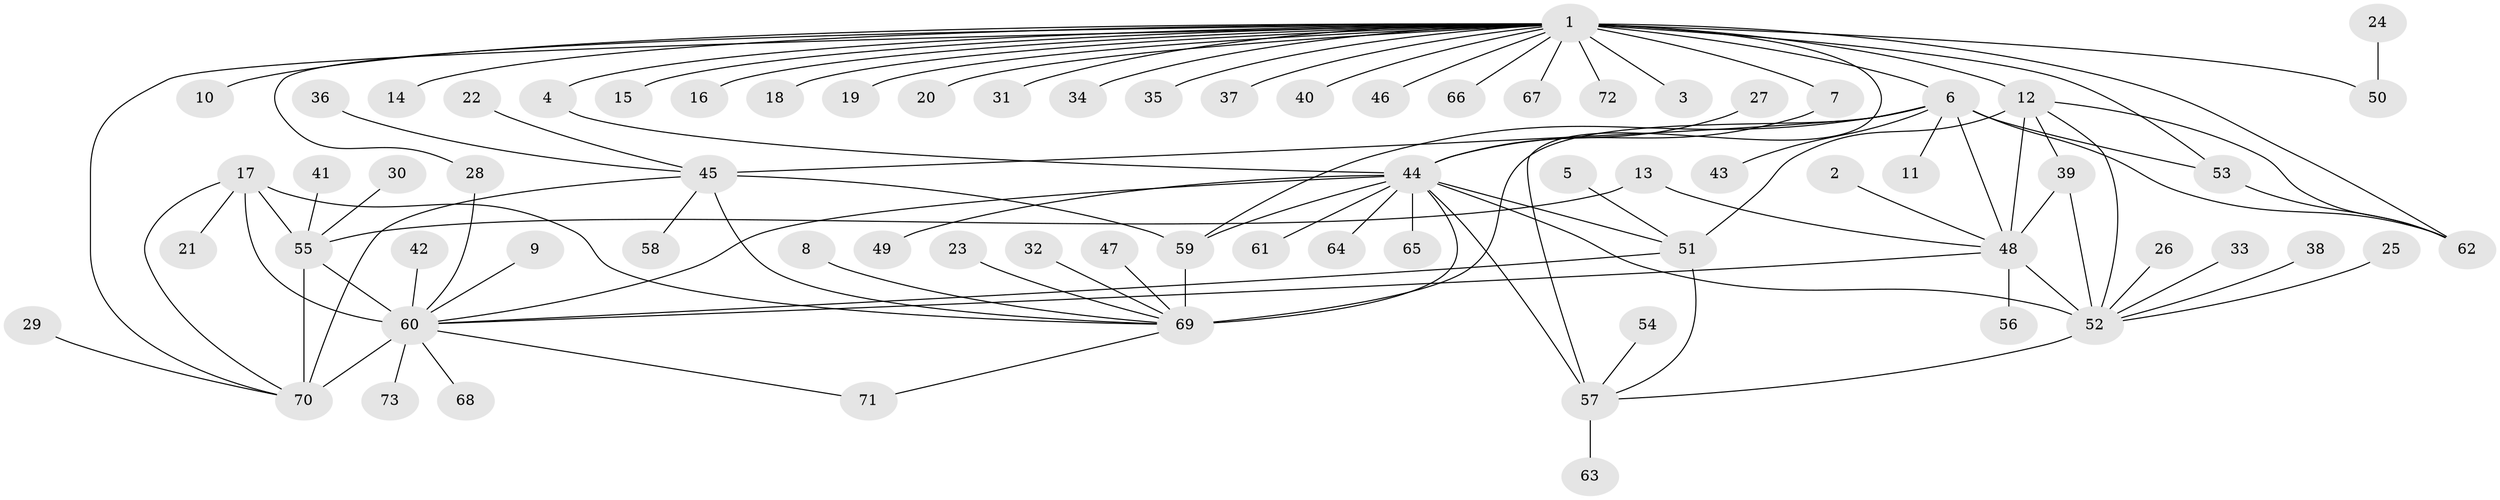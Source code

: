 // original degree distribution, {8: 0.0547945205479452, 13: 0.0136986301369863, 11: 0.0410958904109589, 9: 0.0547945205479452, 7: 0.0136986301369863, 10: 0.03424657534246575, 12: 0.02054794520547945, 6: 0.00684931506849315, 1: 0.6027397260273972, 2: 0.1095890410958904, 3: 0.0273972602739726, 4: 0.02054794520547945}
// Generated by graph-tools (version 1.1) at 2025/50/03/09/25 03:50:30]
// undirected, 73 vertices, 102 edges
graph export_dot {
graph [start="1"]
  node [color=gray90,style=filled];
  1;
  2;
  3;
  4;
  5;
  6;
  7;
  8;
  9;
  10;
  11;
  12;
  13;
  14;
  15;
  16;
  17;
  18;
  19;
  20;
  21;
  22;
  23;
  24;
  25;
  26;
  27;
  28;
  29;
  30;
  31;
  32;
  33;
  34;
  35;
  36;
  37;
  38;
  39;
  40;
  41;
  42;
  43;
  44;
  45;
  46;
  47;
  48;
  49;
  50;
  51;
  52;
  53;
  54;
  55;
  56;
  57;
  58;
  59;
  60;
  61;
  62;
  63;
  64;
  65;
  66;
  67;
  68;
  69;
  70;
  71;
  72;
  73;
  1 -- 3 [weight=1.0];
  1 -- 4 [weight=1.0];
  1 -- 6 [weight=4.0];
  1 -- 7 [weight=1.0];
  1 -- 10 [weight=1.0];
  1 -- 12 [weight=1.0];
  1 -- 14 [weight=1.0];
  1 -- 15 [weight=1.0];
  1 -- 16 [weight=1.0];
  1 -- 18 [weight=1.0];
  1 -- 19 [weight=1.0];
  1 -- 20 [weight=1.0];
  1 -- 28 [weight=1.0];
  1 -- 31 [weight=1.0];
  1 -- 34 [weight=1.0];
  1 -- 35 [weight=1.0];
  1 -- 37 [weight=1.0];
  1 -- 40 [weight=1.0];
  1 -- 46 [weight=1.0];
  1 -- 50 [weight=1.0];
  1 -- 53 [weight=4.0];
  1 -- 57 [weight=1.0];
  1 -- 62 [weight=4.0];
  1 -- 66 [weight=1.0];
  1 -- 67 [weight=1.0];
  1 -- 70 [weight=1.0];
  1 -- 72 [weight=1.0];
  2 -- 48 [weight=1.0];
  4 -- 44 [weight=1.0];
  5 -- 51 [weight=1.0];
  6 -- 11 [weight=1.0];
  6 -- 43 [weight=1.0];
  6 -- 45 [weight=1.0];
  6 -- 48 [weight=1.0];
  6 -- 53 [weight=1.0];
  6 -- 59 [weight=2.0];
  6 -- 62 [weight=1.0];
  6 -- 69 [weight=3.0];
  7 -- 44 [weight=1.0];
  8 -- 69 [weight=1.0];
  9 -- 60 [weight=1.0];
  12 -- 39 [weight=2.0];
  12 -- 48 [weight=6.0];
  12 -- 51 [weight=1.0];
  12 -- 52 [weight=2.0];
  12 -- 62 [weight=2.0];
  13 -- 48 [weight=1.0];
  13 -- 55 [weight=1.0];
  17 -- 21 [weight=1.0];
  17 -- 55 [weight=3.0];
  17 -- 60 [weight=2.0];
  17 -- 69 [weight=1.0];
  17 -- 70 [weight=1.0];
  22 -- 45 [weight=1.0];
  23 -- 69 [weight=1.0];
  24 -- 50 [weight=1.0];
  25 -- 52 [weight=1.0];
  26 -- 52 [weight=1.0];
  27 -- 44 [weight=1.0];
  28 -- 60 [weight=1.0];
  29 -- 70 [weight=1.0];
  30 -- 55 [weight=1.0];
  32 -- 69 [weight=1.0];
  33 -- 52 [weight=1.0];
  36 -- 45 [weight=1.0];
  38 -- 52 [weight=1.0];
  39 -- 48 [weight=3.0];
  39 -- 52 [weight=1.0];
  41 -- 55 [weight=1.0];
  42 -- 60 [weight=1.0];
  44 -- 49 [weight=1.0];
  44 -- 51 [weight=8.0];
  44 -- 52 [weight=1.0];
  44 -- 57 [weight=4.0];
  44 -- 59 [weight=1.0];
  44 -- 60 [weight=1.0];
  44 -- 61 [weight=1.0];
  44 -- 64 [weight=1.0];
  44 -- 65 [weight=1.0];
  44 -- 69 [weight=1.0];
  45 -- 58 [weight=1.0];
  45 -- 59 [weight=2.0];
  45 -- 69 [weight=3.0];
  45 -- 70 [weight=1.0];
  47 -- 69 [weight=1.0];
  48 -- 52 [weight=3.0];
  48 -- 56 [weight=1.0];
  48 -- 60 [weight=1.0];
  51 -- 57 [weight=2.0];
  51 -- 60 [weight=1.0];
  52 -- 57 [weight=1.0];
  53 -- 62 [weight=1.0];
  54 -- 57 [weight=1.0];
  55 -- 60 [weight=6.0];
  55 -- 70 [weight=3.0];
  57 -- 63 [weight=1.0];
  59 -- 69 [weight=6.0];
  60 -- 68 [weight=1.0];
  60 -- 70 [weight=2.0];
  60 -- 71 [weight=1.0];
  60 -- 73 [weight=1.0];
  69 -- 71 [weight=1.0];
}
